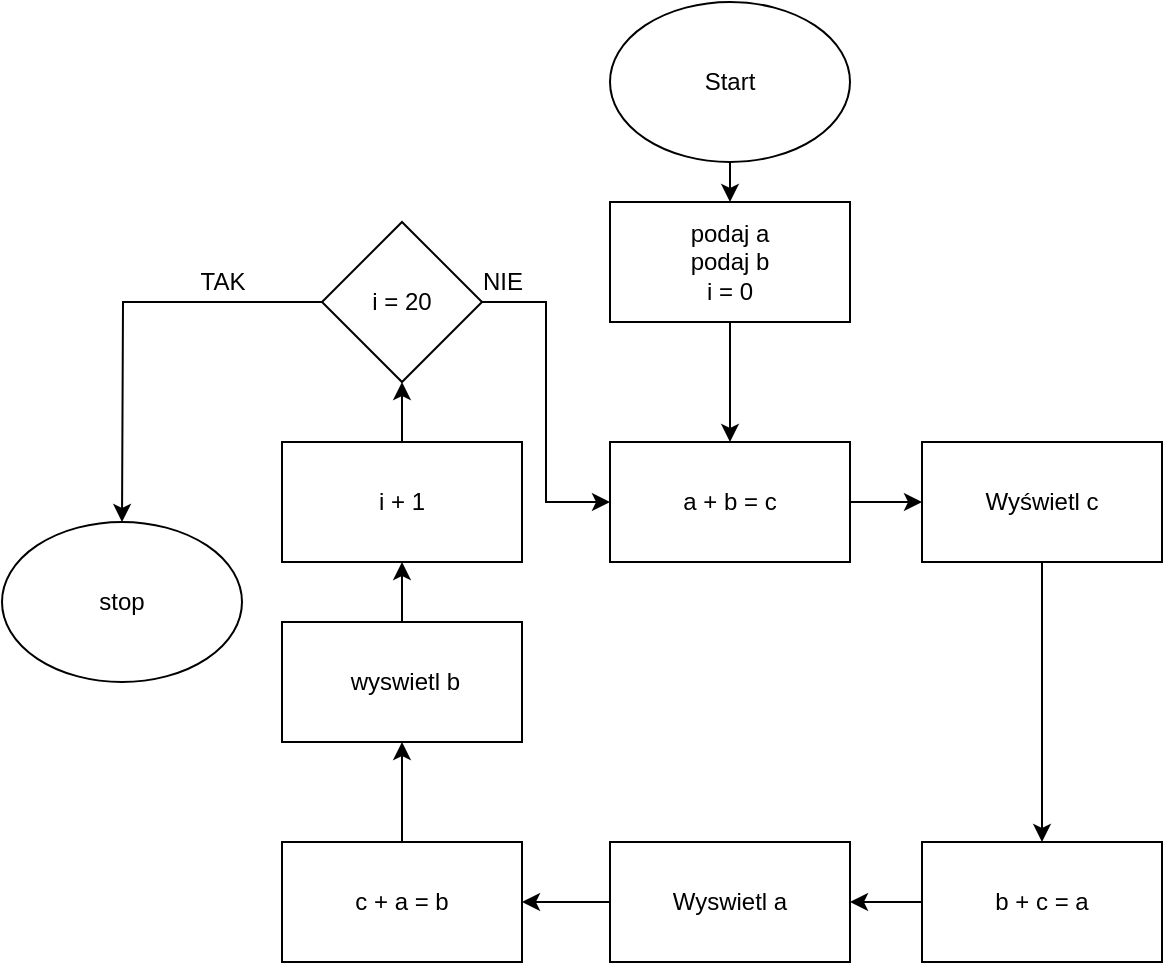 <mxfile version="21.0.2" type="github">
  <diagram name="Strona-1" id="Fl8cll0ZpINhKZSX7JAm">
    <mxGraphModel dx="1434" dy="796" grid="1" gridSize="10" guides="1" tooltips="1" connect="1" arrows="1" fold="1" page="1" pageScale="1" pageWidth="827" pageHeight="1169" math="0" shadow="0">
      <root>
        <mxCell id="0" />
        <mxCell id="1" parent="0" />
        <mxCell id="Dh04dN3c_2LMZqxUtAss-3" style="edgeStyle=orthogonalEdgeStyle;rounded=0;orthogonalLoop=1;jettySize=auto;html=1;exitX=0.5;exitY=1;exitDx=0;exitDy=0;entryX=0.5;entryY=0;entryDx=0;entryDy=0;" edge="1" parent="1" source="Dh04dN3c_2LMZqxUtAss-1" target="Dh04dN3c_2LMZqxUtAss-2">
          <mxGeometry relative="1" as="geometry" />
        </mxCell>
        <mxCell id="Dh04dN3c_2LMZqxUtAss-1" value="Start" style="ellipse;whiteSpace=wrap;html=1;" vertex="1" parent="1">
          <mxGeometry x="354" y="50" width="120" height="80" as="geometry" />
        </mxCell>
        <mxCell id="Dh04dN3c_2LMZqxUtAss-5" style="edgeStyle=orthogonalEdgeStyle;rounded=0;orthogonalLoop=1;jettySize=auto;html=1;exitX=0.5;exitY=1;exitDx=0;exitDy=0;entryX=0.5;entryY=0;entryDx=0;entryDy=0;" edge="1" parent="1" source="Dh04dN3c_2LMZqxUtAss-2" target="Dh04dN3c_2LMZqxUtAss-4">
          <mxGeometry relative="1" as="geometry" />
        </mxCell>
        <mxCell id="Dh04dN3c_2LMZqxUtAss-2" value="podaj a&lt;br&gt;podaj b&lt;br&gt;i = 0" style="rounded=0;whiteSpace=wrap;html=1;" vertex="1" parent="1">
          <mxGeometry x="354" y="150" width="120" height="60" as="geometry" />
        </mxCell>
        <mxCell id="Dh04dN3c_2LMZqxUtAss-7" style="edgeStyle=orthogonalEdgeStyle;rounded=0;orthogonalLoop=1;jettySize=auto;html=1;exitX=1;exitY=0.5;exitDx=0;exitDy=0;entryX=0;entryY=0.5;entryDx=0;entryDy=0;" edge="1" parent="1" source="Dh04dN3c_2LMZqxUtAss-4" target="Dh04dN3c_2LMZqxUtAss-6">
          <mxGeometry relative="1" as="geometry" />
        </mxCell>
        <mxCell id="Dh04dN3c_2LMZqxUtAss-4" value="a + b = c" style="rounded=0;whiteSpace=wrap;html=1;" vertex="1" parent="1">
          <mxGeometry x="354" y="270" width="120" height="60" as="geometry" />
        </mxCell>
        <mxCell id="Dh04dN3c_2LMZqxUtAss-8" style="edgeStyle=orthogonalEdgeStyle;rounded=0;orthogonalLoop=1;jettySize=auto;html=1;exitX=0.5;exitY=1;exitDx=0;exitDy=0;entryX=0.5;entryY=0;entryDx=0;entryDy=0;" edge="1" parent="1" source="Dh04dN3c_2LMZqxUtAss-6" target="Dh04dN3c_2LMZqxUtAss-9">
          <mxGeometry relative="1" as="geometry">
            <mxPoint x="570" y="380" as="targetPoint" />
          </mxGeometry>
        </mxCell>
        <mxCell id="Dh04dN3c_2LMZqxUtAss-6" value="Wyświetl c" style="rounded=0;whiteSpace=wrap;html=1;" vertex="1" parent="1">
          <mxGeometry x="510" y="270" width="120" height="60" as="geometry" />
        </mxCell>
        <mxCell id="Dh04dN3c_2LMZqxUtAss-19" style="edgeStyle=orthogonalEdgeStyle;rounded=0;orthogonalLoop=1;jettySize=auto;html=1;exitX=0;exitY=0.5;exitDx=0;exitDy=0;entryX=1;entryY=0.5;entryDx=0;entryDy=0;" edge="1" parent="1" source="Dh04dN3c_2LMZqxUtAss-9" target="Dh04dN3c_2LMZqxUtAss-12">
          <mxGeometry relative="1" as="geometry" />
        </mxCell>
        <mxCell id="Dh04dN3c_2LMZqxUtAss-9" value="b + c = a" style="rounded=0;whiteSpace=wrap;html=1;" vertex="1" parent="1">
          <mxGeometry x="510" y="470" width="120" height="60" as="geometry" />
        </mxCell>
        <mxCell id="Dh04dN3c_2LMZqxUtAss-13" style="edgeStyle=orthogonalEdgeStyle;rounded=0;orthogonalLoop=1;jettySize=auto;html=1;exitX=0;exitY=0.5;exitDx=0;exitDy=0;entryX=1;entryY=0.5;entryDx=0;entryDy=0;" edge="1" parent="1" source="Dh04dN3c_2LMZqxUtAss-12" target="Dh04dN3c_2LMZqxUtAss-14">
          <mxGeometry relative="1" as="geometry">
            <mxPoint x="380" y="500" as="targetPoint" />
          </mxGeometry>
        </mxCell>
        <mxCell id="Dh04dN3c_2LMZqxUtAss-12" value="Wyswietl a" style="rounded=0;whiteSpace=wrap;html=1;" vertex="1" parent="1">
          <mxGeometry x="354" y="470" width="120" height="60" as="geometry" />
        </mxCell>
        <mxCell id="Dh04dN3c_2LMZqxUtAss-15" style="edgeStyle=orthogonalEdgeStyle;rounded=0;orthogonalLoop=1;jettySize=auto;html=1;exitX=0.5;exitY=0;exitDx=0;exitDy=0;entryX=0.5;entryY=1;entryDx=0;entryDy=0;" edge="1" parent="1" source="Dh04dN3c_2LMZqxUtAss-14" target="Dh04dN3c_2LMZqxUtAss-16">
          <mxGeometry relative="1" as="geometry">
            <mxPoint x="320" y="420" as="targetPoint" />
          </mxGeometry>
        </mxCell>
        <mxCell id="Dh04dN3c_2LMZqxUtAss-14" value="c + a = b" style="rounded=0;whiteSpace=wrap;html=1;" vertex="1" parent="1">
          <mxGeometry x="190" y="470" width="120" height="60" as="geometry" />
        </mxCell>
        <mxCell id="Dh04dN3c_2LMZqxUtAss-21" style="edgeStyle=orthogonalEdgeStyle;rounded=0;orthogonalLoop=1;jettySize=auto;html=1;exitX=0.5;exitY=0;exitDx=0;exitDy=0;entryX=0.5;entryY=1;entryDx=0;entryDy=0;" edge="1" parent="1" source="Dh04dN3c_2LMZqxUtAss-16" target="Dh04dN3c_2LMZqxUtAss-20">
          <mxGeometry relative="1" as="geometry" />
        </mxCell>
        <mxCell id="Dh04dN3c_2LMZqxUtAss-16" value="&amp;nbsp;wyswietl b" style="rounded=0;whiteSpace=wrap;html=1;" vertex="1" parent="1">
          <mxGeometry x="190" y="360" width="120" height="60" as="geometry" />
        </mxCell>
        <mxCell id="Dh04dN3c_2LMZqxUtAss-22" style="edgeStyle=orthogonalEdgeStyle;rounded=0;orthogonalLoop=1;jettySize=auto;html=1;exitX=0.5;exitY=0;exitDx=0;exitDy=0;" edge="1" parent="1" source="Dh04dN3c_2LMZqxUtAss-20">
          <mxGeometry relative="1" as="geometry">
            <mxPoint x="250" y="240" as="targetPoint" />
          </mxGeometry>
        </mxCell>
        <mxCell id="Dh04dN3c_2LMZqxUtAss-20" value="i + 1" style="rounded=0;whiteSpace=wrap;html=1;" vertex="1" parent="1">
          <mxGeometry x="190" y="270" width="120" height="60" as="geometry" />
        </mxCell>
        <mxCell id="Dh04dN3c_2LMZqxUtAss-24" style="edgeStyle=orthogonalEdgeStyle;rounded=0;orthogonalLoop=1;jettySize=auto;html=1;exitX=1;exitY=0.5;exitDx=0;exitDy=0;entryX=0;entryY=0.5;entryDx=0;entryDy=0;" edge="1" parent="1" source="Dh04dN3c_2LMZqxUtAss-23" target="Dh04dN3c_2LMZqxUtAss-4">
          <mxGeometry relative="1" as="geometry" />
        </mxCell>
        <mxCell id="Dh04dN3c_2LMZqxUtAss-26" style="edgeStyle=orthogonalEdgeStyle;rounded=0;orthogonalLoop=1;jettySize=auto;html=1;exitX=0;exitY=0.5;exitDx=0;exitDy=0;" edge="1" parent="1" source="Dh04dN3c_2LMZqxUtAss-23">
          <mxGeometry relative="1" as="geometry">
            <mxPoint x="110" y="310" as="targetPoint" />
          </mxGeometry>
        </mxCell>
        <mxCell id="Dh04dN3c_2LMZqxUtAss-23" value="i = 20" style="rhombus;whiteSpace=wrap;html=1;" vertex="1" parent="1">
          <mxGeometry x="210" y="160" width="80" height="80" as="geometry" />
        </mxCell>
        <mxCell id="Dh04dN3c_2LMZqxUtAss-25" value="NIE" style="text;html=1;align=center;verticalAlign=middle;resizable=0;points=[];autosize=1;strokeColor=none;fillColor=none;" vertex="1" parent="1">
          <mxGeometry x="280" y="175" width="40" height="30" as="geometry" />
        </mxCell>
        <mxCell id="Dh04dN3c_2LMZqxUtAss-27" value="TAK" style="text;html=1;align=center;verticalAlign=middle;resizable=0;points=[];autosize=1;strokeColor=none;fillColor=none;" vertex="1" parent="1">
          <mxGeometry x="135" y="175" width="50" height="30" as="geometry" />
        </mxCell>
        <mxCell id="Dh04dN3c_2LMZqxUtAss-28" value="stop" style="ellipse;whiteSpace=wrap;html=1;" vertex="1" parent="1">
          <mxGeometry x="50" y="310" width="120" height="80" as="geometry" />
        </mxCell>
      </root>
    </mxGraphModel>
  </diagram>
</mxfile>
